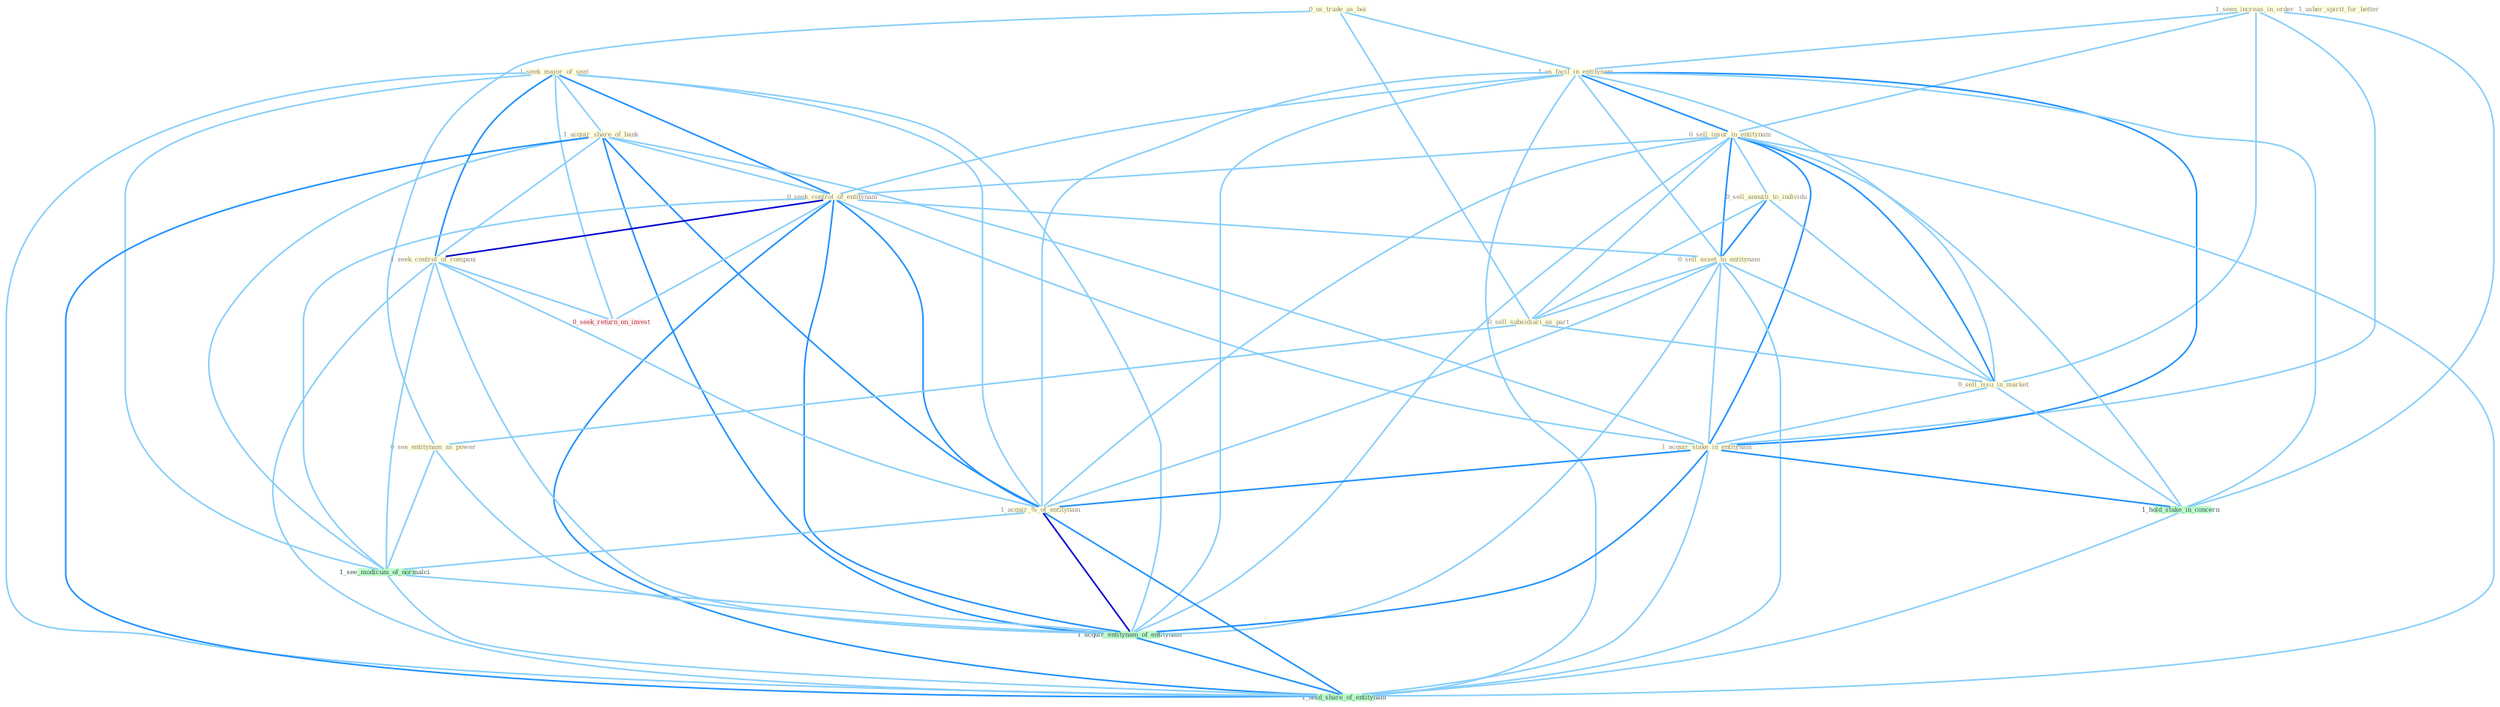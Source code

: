 Graph G{ 
    node
    [shape=polygon,style=filled,width=.5,height=.06,color="#BDFCC9",fixedsize=true,fontsize=4,
    fontcolor="#2f4f4f"];
    {node
    [color="#ffffe0", fontcolor="#8b7d6b"] "1_seen_increas_in_order " "0_us_trade_as_boi " "1_seek_major_of_seat " "1_us_facil_in_entitynam " "0_sell_insur_in_entitynam " "1_acquir_share_of_bank " "0_seek_control_of_entitynam " "0_sell_annuiti_to_individu " "0_sell_asset_to_entitynam " "0_sell_subsidiari_as_part " "0_sell_issu_in_market " "1_seek_control_of_compani " "1_acquir_stake_in_entitynam " "1_usher_spirit_for_better " "0_see_entitynam_as_power " "1_acquir_%_of_entitynam "}
{node [color="#fff0f5", fontcolor="#b22222"] "0_seek_return_on_invest "}
edge [color="#B0E2FF"];

	"1_seen_increas_in_order " -- "1_us_facil_in_entitynam " [w="1", color="#87cefa" ];
	"1_seen_increas_in_order " -- "0_sell_insur_in_entitynam " [w="1", color="#87cefa" ];
	"1_seen_increas_in_order " -- "0_sell_issu_in_market " [w="1", color="#87cefa" ];
	"1_seen_increas_in_order " -- "1_acquir_stake_in_entitynam " [w="1", color="#87cefa" ];
	"1_seen_increas_in_order " -- "1_hold_stake_in_concern " [w="1", color="#87cefa" ];
	"0_us_trade_as_boi " -- "1_us_facil_in_entitynam " [w="1", color="#87cefa" ];
	"0_us_trade_as_boi " -- "0_sell_subsidiari_as_part " [w="1", color="#87cefa" ];
	"0_us_trade_as_boi " -- "0_see_entitynam_as_power " [w="1", color="#87cefa" ];
	"1_seek_major_of_seat " -- "1_acquir_share_of_bank " [w="1", color="#87cefa" ];
	"1_seek_major_of_seat " -- "0_seek_control_of_entitynam " [w="2", color="#1e90ff" , len=0.8];
	"1_seek_major_of_seat " -- "1_seek_control_of_compani " [w="2", color="#1e90ff" , len=0.8];
	"1_seek_major_of_seat " -- "1_acquir_%_of_entitynam " [w="1", color="#87cefa" ];
	"1_seek_major_of_seat " -- "0_seek_return_on_invest " [w="1", color="#87cefa" ];
	"1_seek_major_of_seat " -- "1_see_modicum_of_normalci " [w="1", color="#87cefa" ];
	"1_seek_major_of_seat " -- "1_acquir_entitynam_of_entitynam " [w="1", color="#87cefa" ];
	"1_seek_major_of_seat " -- "1_hold_share_of_entitynam " [w="1", color="#87cefa" ];
	"1_us_facil_in_entitynam " -- "0_sell_insur_in_entitynam " [w="2", color="#1e90ff" , len=0.8];
	"1_us_facil_in_entitynam " -- "0_seek_control_of_entitynam " [w="1", color="#87cefa" ];
	"1_us_facil_in_entitynam " -- "0_sell_asset_to_entitynam " [w="1", color="#87cefa" ];
	"1_us_facil_in_entitynam " -- "0_sell_issu_in_market " [w="1", color="#87cefa" ];
	"1_us_facil_in_entitynam " -- "1_acquir_stake_in_entitynam " [w="2", color="#1e90ff" , len=0.8];
	"1_us_facil_in_entitynam " -- "1_acquir_%_of_entitynam " [w="1", color="#87cefa" ];
	"1_us_facil_in_entitynam " -- "1_hold_stake_in_concern " [w="1", color="#87cefa" ];
	"1_us_facil_in_entitynam " -- "1_acquir_entitynam_of_entitynam " [w="1", color="#87cefa" ];
	"1_us_facil_in_entitynam " -- "1_hold_share_of_entitynam " [w="1", color="#87cefa" ];
	"0_sell_insur_in_entitynam " -- "0_seek_control_of_entitynam " [w="1", color="#87cefa" ];
	"0_sell_insur_in_entitynam " -- "0_sell_annuiti_to_individu " [w="1", color="#87cefa" ];
	"0_sell_insur_in_entitynam " -- "0_sell_asset_to_entitynam " [w="2", color="#1e90ff" , len=0.8];
	"0_sell_insur_in_entitynam " -- "0_sell_subsidiari_as_part " [w="1", color="#87cefa" ];
	"0_sell_insur_in_entitynam " -- "0_sell_issu_in_market " [w="2", color="#1e90ff" , len=0.8];
	"0_sell_insur_in_entitynam " -- "1_acquir_stake_in_entitynam " [w="2", color="#1e90ff" , len=0.8];
	"0_sell_insur_in_entitynam " -- "1_acquir_%_of_entitynam " [w="1", color="#87cefa" ];
	"0_sell_insur_in_entitynam " -- "1_hold_stake_in_concern " [w="1", color="#87cefa" ];
	"0_sell_insur_in_entitynam " -- "1_acquir_entitynam_of_entitynam " [w="1", color="#87cefa" ];
	"0_sell_insur_in_entitynam " -- "1_hold_share_of_entitynam " [w="1", color="#87cefa" ];
	"1_acquir_share_of_bank " -- "0_seek_control_of_entitynam " [w="1", color="#87cefa" ];
	"1_acquir_share_of_bank " -- "1_seek_control_of_compani " [w="1", color="#87cefa" ];
	"1_acquir_share_of_bank " -- "1_acquir_stake_in_entitynam " [w="1", color="#87cefa" ];
	"1_acquir_share_of_bank " -- "1_acquir_%_of_entitynam " [w="2", color="#1e90ff" , len=0.8];
	"1_acquir_share_of_bank " -- "1_see_modicum_of_normalci " [w="1", color="#87cefa" ];
	"1_acquir_share_of_bank " -- "1_acquir_entitynam_of_entitynam " [w="2", color="#1e90ff" , len=0.8];
	"1_acquir_share_of_bank " -- "1_hold_share_of_entitynam " [w="2", color="#1e90ff" , len=0.8];
	"0_seek_control_of_entitynam " -- "0_sell_asset_to_entitynam " [w="1", color="#87cefa" ];
	"0_seek_control_of_entitynam " -- "1_seek_control_of_compani " [w="3", color="#0000cd" , len=0.6];
	"0_seek_control_of_entitynam " -- "1_acquir_stake_in_entitynam " [w="1", color="#87cefa" ];
	"0_seek_control_of_entitynam " -- "1_acquir_%_of_entitynam " [w="2", color="#1e90ff" , len=0.8];
	"0_seek_control_of_entitynam " -- "0_seek_return_on_invest " [w="1", color="#87cefa" ];
	"0_seek_control_of_entitynam " -- "1_see_modicum_of_normalci " [w="1", color="#87cefa" ];
	"0_seek_control_of_entitynam " -- "1_acquir_entitynam_of_entitynam " [w="2", color="#1e90ff" , len=0.8];
	"0_seek_control_of_entitynam " -- "1_hold_share_of_entitynam " [w="2", color="#1e90ff" , len=0.8];
	"0_sell_annuiti_to_individu " -- "0_sell_asset_to_entitynam " [w="2", color="#1e90ff" , len=0.8];
	"0_sell_annuiti_to_individu " -- "0_sell_subsidiari_as_part " [w="1", color="#87cefa" ];
	"0_sell_annuiti_to_individu " -- "0_sell_issu_in_market " [w="1", color="#87cefa" ];
	"0_sell_asset_to_entitynam " -- "0_sell_subsidiari_as_part " [w="1", color="#87cefa" ];
	"0_sell_asset_to_entitynam " -- "0_sell_issu_in_market " [w="1", color="#87cefa" ];
	"0_sell_asset_to_entitynam " -- "1_acquir_stake_in_entitynam " [w="1", color="#87cefa" ];
	"0_sell_asset_to_entitynam " -- "1_acquir_%_of_entitynam " [w="1", color="#87cefa" ];
	"0_sell_asset_to_entitynam " -- "1_acquir_entitynam_of_entitynam " [w="1", color="#87cefa" ];
	"0_sell_asset_to_entitynam " -- "1_hold_share_of_entitynam " [w="1", color="#87cefa" ];
	"0_sell_subsidiari_as_part " -- "0_sell_issu_in_market " [w="1", color="#87cefa" ];
	"0_sell_subsidiari_as_part " -- "0_see_entitynam_as_power " [w="1", color="#87cefa" ];
	"0_sell_issu_in_market " -- "1_acquir_stake_in_entitynam " [w="1", color="#87cefa" ];
	"0_sell_issu_in_market " -- "1_hold_stake_in_concern " [w="1", color="#87cefa" ];
	"1_seek_control_of_compani " -- "1_acquir_%_of_entitynam " [w="1", color="#87cefa" ];
	"1_seek_control_of_compani " -- "0_seek_return_on_invest " [w="1", color="#87cefa" ];
	"1_seek_control_of_compani " -- "1_see_modicum_of_normalci " [w="1", color="#87cefa" ];
	"1_seek_control_of_compani " -- "1_acquir_entitynam_of_entitynam " [w="1", color="#87cefa" ];
	"1_seek_control_of_compani " -- "1_hold_share_of_entitynam " [w="1", color="#87cefa" ];
	"1_acquir_stake_in_entitynam " -- "1_acquir_%_of_entitynam " [w="2", color="#1e90ff" , len=0.8];
	"1_acquir_stake_in_entitynam " -- "1_hold_stake_in_concern " [w="2", color="#1e90ff" , len=0.8];
	"1_acquir_stake_in_entitynam " -- "1_acquir_entitynam_of_entitynam " [w="2", color="#1e90ff" , len=0.8];
	"1_acquir_stake_in_entitynam " -- "1_hold_share_of_entitynam " [w="1", color="#87cefa" ];
	"0_see_entitynam_as_power " -- "1_see_modicum_of_normalci " [w="1", color="#87cefa" ];
	"0_see_entitynam_as_power " -- "1_acquir_entitynam_of_entitynam " [w="1", color="#87cefa" ];
	"1_acquir_%_of_entitynam " -- "1_see_modicum_of_normalci " [w="1", color="#87cefa" ];
	"1_acquir_%_of_entitynam " -- "1_acquir_entitynam_of_entitynam " [w="3", color="#0000cd" , len=0.6];
	"1_acquir_%_of_entitynam " -- "1_hold_share_of_entitynam " [w="2", color="#1e90ff" , len=0.8];
	"1_hold_stake_in_concern " -- "1_hold_share_of_entitynam " [w="1", color="#87cefa" ];
	"1_see_modicum_of_normalci " -- "1_acquir_entitynam_of_entitynam " [w="1", color="#87cefa" ];
	"1_see_modicum_of_normalci " -- "1_hold_share_of_entitynam " [w="1", color="#87cefa" ];
	"1_acquir_entitynam_of_entitynam " -- "1_hold_share_of_entitynam " [w="2", color="#1e90ff" , len=0.8];
}